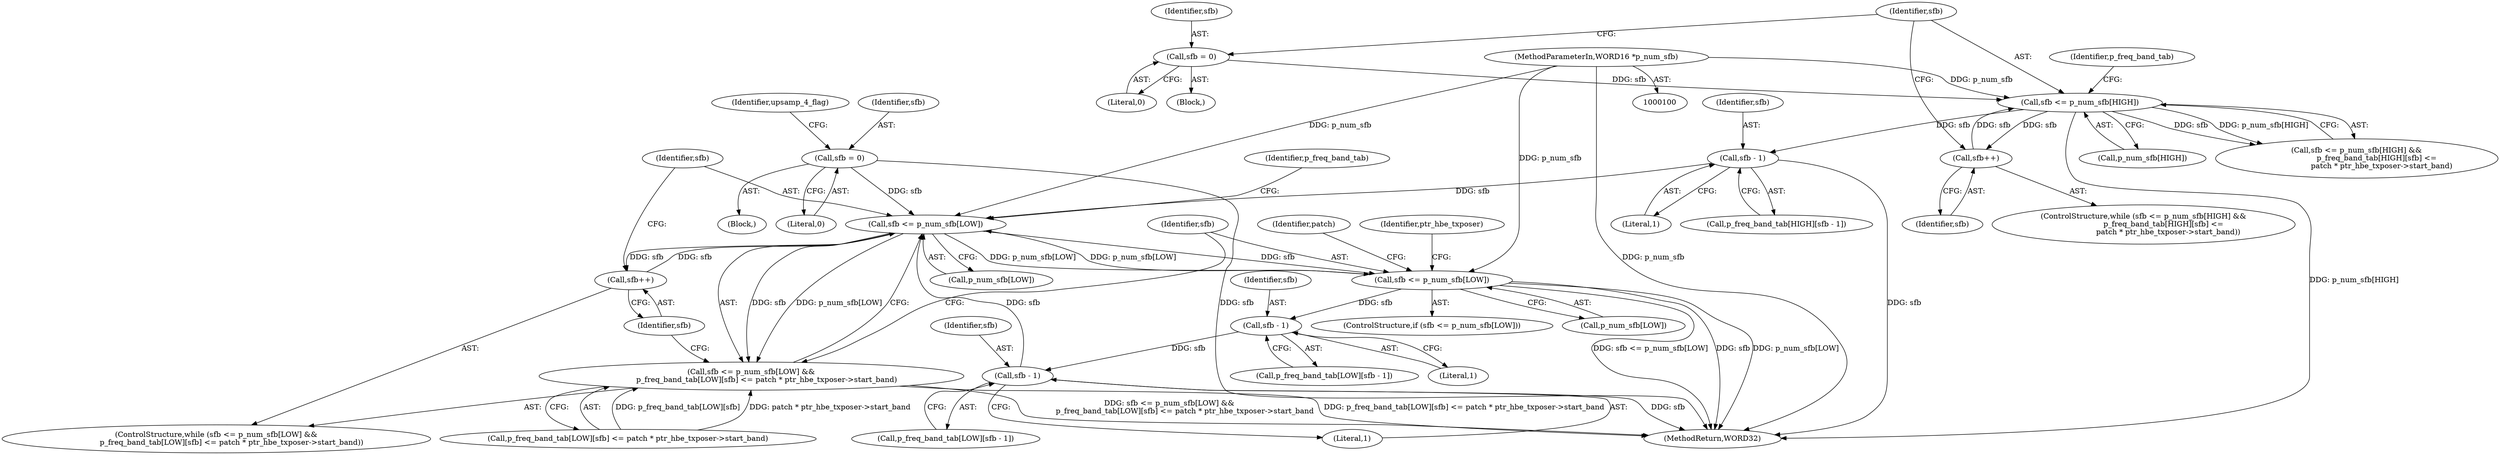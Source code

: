 digraph "0_Android_04e8cd58f075bec5892e369c8deebca9c67e855c_4@pointer" {
"1000460" [label="(Call,sfb <= p_num_sfb[LOW])"];
"1000476" [label="(Call,sfb++)"];
"1000460" [label="(Call,sfb <= p_num_sfb[LOW])"];
"1000429" [label="(Call,sfb = 0)"];
"1000514" [label="(Call,sfb - 1)"];
"1000497" [label="(Call,sfb - 1)"];
"1000479" [label="(Call,sfb <= p_num_sfb[LOW])"];
"1000103" [label="(MethodParameterIn,WORD16 *p_num_sfb)"];
"1000555" [label="(Call,sfb - 1)"];
"1000525" [label="(Call,sfb <= p_num_sfb[HIGH])"];
"1000541" [label="(Call,sfb++)"];
"1000520" [label="(Call,sfb = 0)"];
"1000459" [label="(Call,sfb <= p_num_sfb[LOW] &&\n             p_freq_band_tab[LOW][sfb] <= patch * ptr_hbe_txposer->start_band)"];
"1000433" [label="(Identifier,upsamp_4_flag)"];
"1000556" [label="(Identifier,sfb)"];
"1000497" [label="(Call,sfb - 1)"];
"1000542" [label="(Identifier,sfb)"];
"1000591" [label="(MethodReturn,WORD32)"];
"1000479" [label="(Call,sfb <= p_num_sfb[LOW])"];
"1000476" [label="(Call,sfb++)"];
"1000563" [label="(Identifier,ptr_hbe_txposer)"];
"1000515" [label="(Identifier,sfb)"];
"1000477" [label="(Identifier,sfb)"];
"1000461" [label="(Identifier,sfb)"];
"1000465" [label="(Call,p_freq_band_tab[LOW][sfb] <= patch * ptr_hbe_txposer->start_band)"];
"1000114" [label="(Block,)"];
"1000557" [label="(Literal,1)"];
"1000478" [label="(ControlStructure,if (sfb <= p_num_sfb[LOW]))"];
"1000533" [label="(Identifier,p_freq_band_tab)"];
"1000498" [label="(Identifier,sfb)"];
"1000525" [label="(Call,sfb <= p_num_sfb[HIGH])"];
"1000551" [label="(Call,p_freq_band_tab[HIGH][sfb - 1])"];
"1000526" [label="(Identifier,sfb)"];
"1000514" [label="(Call,sfb - 1)"];
"1000431" [label="(Literal,0)"];
"1000480" [label="(Identifier,sfb)"];
"1000527" [label="(Call,p_num_sfb[HIGH])"];
"1000520" [label="(Call,sfb = 0)"];
"1000516" [label="(Literal,1)"];
"1000555" [label="(Call,sfb - 1)"];
"1000541" [label="(Call,sfb++)"];
"1000522" [label="(Literal,0)"];
"1000459" [label="(Call,sfb <= p_num_sfb[LOW] &&\n             p_freq_band_tab[LOW][sfb] <= patch * ptr_hbe_txposer->start_band)"];
"1000510" [label="(Call,p_freq_band_tab[LOW][sfb - 1])"];
"1000489" [label="(Identifier,patch)"];
"1000493" [label="(Call,p_freq_band_tab[LOW][sfb - 1])"];
"1000524" [label="(Call,sfb <= p_num_sfb[HIGH] &&\n                 p_freq_band_tab[HIGH][sfb] <=\n                     patch * ptr_hbe_txposer->start_band)"];
"1000481" [label="(Call,p_num_sfb[LOW])"];
"1000499" [label="(Literal,1)"];
"1000458" [label="(ControlStructure,while (sfb <= p_num_sfb[LOW] &&\n             p_freq_band_tab[LOW][sfb] <= patch * ptr_hbe_txposer->start_band))"];
"1000518" [label="(Block,)"];
"1000462" [label="(Call,p_num_sfb[LOW])"];
"1000523" [label="(ControlStructure,while (sfb <= p_num_sfb[HIGH] &&\n                 p_freq_band_tab[HIGH][sfb] <=\n                     patch * ptr_hbe_txposer->start_band))"];
"1000103" [label="(MethodParameterIn,WORD16 *p_num_sfb)"];
"1000429" [label="(Call,sfb = 0)"];
"1000460" [label="(Call,sfb <= p_num_sfb[LOW])"];
"1000430" [label="(Identifier,sfb)"];
"1000521" [label="(Identifier,sfb)"];
"1000468" [label="(Identifier,p_freq_band_tab)"];
"1000460" -> "1000459"  [label="AST: "];
"1000460" -> "1000462"  [label="CFG: "];
"1000461" -> "1000460"  [label="AST: "];
"1000462" -> "1000460"  [label="AST: "];
"1000468" -> "1000460"  [label="CFG: "];
"1000459" -> "1000460"  [label="CFG: "];
"1000460" -> "1000459"  [label="DDG: sfb"];
"1000460" -> "1000459"  [label="DDG: p_num_sfb[LOW]"];
"1000476" -> "1000460"  [label="DDG: sfb"];
"1000429" -> "1000460"  [label="DDG: sfb"];
"1000514" -> "1000460"  [label="DDG: sfb"];
"1000555" -> "1000460"  [label="DDG: sfb"];
"1000479" -> "1000460"  [label="DDG: p_num_sfb[LOW]"];
"1000103" -> "1000460"  [label="DDG: p_num_sfb"];
"1000460" -> "1000476"  [label="DDG: sfb"];
"1000460" -> "1000479"  [label="DDG: sfb"];
"1000460" -> "1000479"  [label="DDG: p_num_sfb[LOW]"];
"1000476" -> "1000458"  [label="AST: "];
"1000476" -> "1000477"  [label="CFG: "];
"1000477" -> "1000476"  [label="AST: "];
"1000461" -> "1000476"  [label="CFG: "];
"1000429" -> "1000114"  [label="AST: "];
"1000429" -> "1000431"  [label="CFG: "];
"1000430" -> "1000429"  [label="AST: "];
"1000431" -> "1000429"  [label="AST: "];
"1000433" -> "1000429"  [label="CFG: "];
"1000429" -> "1000591"  [label="DDG: sfb"];
"1000514" -> "1000510"  [label="AST: "];
"1000514" -> "1000516"  [label="CFG: "];
"1000515" -> "1000514"  [label="AST: "];
"1000516" -> "1000514"  [label="AST: "];
"1000510" -> "1000514"  [label="CFG: "];
"1000514" -> "1000591"  [label="DDG: sfb"];
"1000497" -> "1000514"  [label="DDG: sfb"];
"1000497" -> "1000493"  [label="AST: "];
"1000497" -> "1000499"  [label="CFG: "];
"1000498" -> "1000497"  [label="AST: "];
"1000499" -> "1000497"  [label="AST: "];
"1000493" -> "1000497"  [label="CFG: "];
"1000479" -> "1000497"  [label="DDG: sfb"];
"1000479" -> "1000478"  [label="AST: "];
"1000479" -> "1000481"  [label="CFG: "];
"1000480" -> "1000479"  [label="AST: "];
"1000481" -> "1000479"  [label="AST: "];
"1000489" -> "1000479"  [label="CFG: "];
"1000563" -> "1000479"  [label="CFG: "];
"1000479" -> "1000591"  [label="DDG: sfb <= p_num_sfb[LOW]"];
"1000479" -> "1000591"  [label="DDG: sfb"];
"1000479" -> "1000591"  [label="DDG: p_num_sfb[LOW]"];
"1000103" -> "1000479"  [label="DDG: p_num_sfb"];
"1000103" -> "1000100"  [label="AST: "];
"1000103" -> "1000591"  [label="DDG: p_num_sfb"];
"1000103" -> "1000525"  [label="DDG: p_num_sfb"];
"1000555" -> "1000551"  [label="AST: "];
"1000555" -> "1000557"  [label="CFG: "];
"1000556" -> "1000555"  [label="AST: "];
"1000557" -> "1000555"  [label="AST: "];
"1000551" -> "1000555"  [label="CFG: "];
"1000555" -> "1000591"  [label="DDG: sfb"];
"1000525" -> "1000555"  [label="DDG: sfb"];
"1000525" -> "1000524"  [label="AST: "];
"1000525" -> "1000527"  [label="CFG: "];
"1000526" -> "1000525"  [label="AST: "];
"1000527" -> "1000525"  [label="AST: "];
"1000533" -> "1000525"  [label="CFG: "];
"1000524" -> "1000525"  [label="CFG: "];
"1000525" -> "1000591"  [label="DDG: p_num_sfb[HIGH]"];
"1000525" -> "1000524"  [label="DDG: sfb"];
"1000525" -> "1000524"  [label="DDG: p_num_sfb[HIGH]"];
"1000541" -> "1000525"  [label="DDG: sfb"];
"1000520" -> "1000525"  [label="DDG: sfb"];
"1000525" -> "1000541"  [label="DDG: sfb"];
"1000541" -> "1000523"  [label="AST: "];
"1000541" -> "1000542"  [label="CFG: "];
"1000542" -> "1000541"  [label="AST: "];
"1000526" -> "1000541"  [label="CFG: "];
"1000520" -> "1000518"  [label="AST: "];
"1000520" -> "1000522"  [label="CFG: "];
"1000521" -> "1000520"  [label="AST: "];
"1000522" -> "1000520"  [label="AST: "];
"1000526" -> "1000520"  [label="CFG: "];
"1000459" -> "1000458"  [label="AST: "];
"1000459" -> "1000465"  [label="CFG: "];
"1000465" -> "1000459"  [label="AST: "];
"1000477" -> "1000459"  [label="CFG: "];
"1000480" -> "1000459"  [label="CFG: "];
"1000459" -> "1000591"  [label="DDG: sfb <= p_num_sfb[LOW] &&\n             p_freq_band_tab[LOW][sfb] <= patch * ptr_hbe_txposer->start_band"];
"1000459" -> "1000591"  [label="DDG: p_freq_band_tab[LOW][sfb] <= patch * ptr_hbe_txposer->start_band"];
"1000465" -> "1000459"  [label="DDG: p_freq_band_tab[LOW][sfb]"];
"1000465" -> "1000459"  [label="DDG: patch * ptr_hbe_txposer->start_band"];
}
